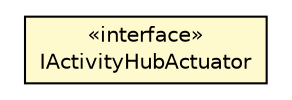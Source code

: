 #!/usr/local/bin/dot
#
# Class diagram 
# Generated by UMLGraph version R5_6-24-gf6e263 (http://www.umlgraph.org/)
#

digraph G {
	edge [fontname="Helvetica",fontsize=10,labelfontname="Helvetica",labelfontsize=10];
	node [fontname="Helvetica",fontsize=10,shape=plaintext];
	nodesep=0.25;
	ranksep=0.5;
	// org.universAAL.lddi.lib.activityhub.driver.interfaces.IActivityHubActuator
	c4472332 [label=<<table title="org.universAAL.lddi.lib.activityhub.driver.interfaces.IActivityHubActuator" border="0" cellborder="1" cellspacing="0" cellpadding="2" port="p" bgcolor="lemonChiffon" href="./IActivityHubActuator.html">
		<tr><td><table border="0" cellspacing="0" cellpadding="1">
<tr><td align="center" balign="center"> &#171;interface&#187; </td></tr>
<tr><td align="center" balign="center"> IActivityHubActuator </td></tr>
		</table></td></tr>
		</table>>, URL="./IActivityHubActuator.html", fontname="Helvetica", fontcolor="black", fontsize=10.0];
}

